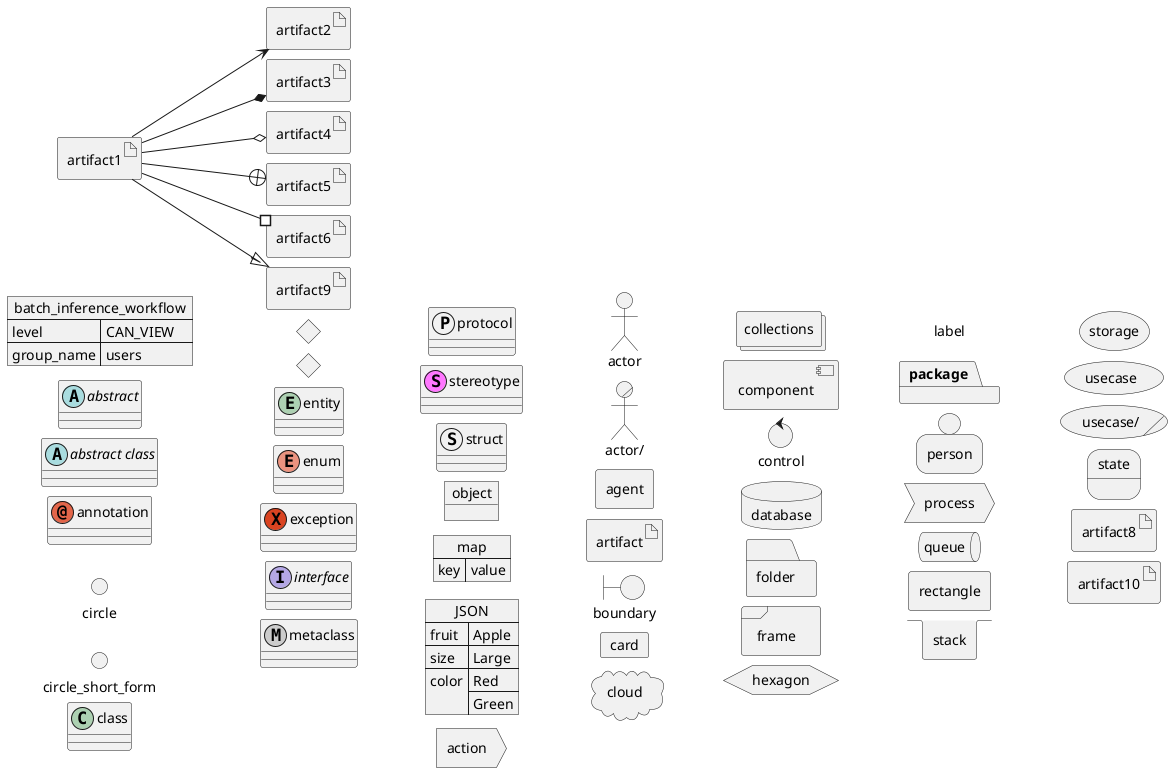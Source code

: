 @startuml
allowmixing
left to right direction
skinparam nodesep 10
skinparam linetype polyline

json batch_inference_workflow {
    "level": "CAN_VIEW",
    "group_name": "users"
}

abstract        abstract
abstract class  "abstract class"
annotation      annotation
circle          circle
()              circle_short_form
class           class
diamond         diamond
<>              diamond_short_form
entity          entity
enum            enum
exception       exception
interface       interface
metaclass       metaclass
protocol        protocol
stereotype      stereotype
struct          struct
object          object

map map {
 key => value
}
json JSON {
   "fruit":"Apple",
   "size":"Large",
   "color": ["Red", "Green"]
}
action action
actor actor
actor/ "actor/"
agent agent
artifact artifact
boundary boundary
card card
circle circle
cloud cloud
collections collections
component component
control control
database database
entity entity
'file file
folder folder
frame frame
hexagon hexagon
interface interface
label label
package package
person person
process process
queue queue
rectangle rectangle
stack stack
storage storage
usecase usecase
usecase/ "usecase/"
state state
artifact artifact1
artifact artifact2
artifact artifact3
artifact artifact4
artifact artifact5
artifact artifact6
'artifact artifact7
artifact artifact8
artifact artifact9
artifact artifact10

artifact1 --> artifact2
artifact1 --* artifact3
artifact1 --o artifact4
artifact1 --+ artifact5
artifact1 --# artifact6
'artifact1 -->> artifact7
'artifact1 --0 artifact8
artifact1 --^ artifact9
'artifact1 --(0 artifact10


'[i]
'node nodez {
'  portin p1
'  portin p2
'  portin p3
'  portout po1
'  portout po2
'  portout po3
'  file f1
'}
'[o]
'
'i --> p1
'i --> p2
'i --> p3
'p1 --> f1
'p2 --> f1
'po1 --> o
'po2 --> o
'po3 --> o
'f1 --> po1


'folder folder [
'This is a <b>folder
'----
'You can use separator
'====
'of different kind
'....
'and style
']
'
'node node [
'This is a <b>node
'----
'You can use separator
'====
'of different kind
'....
'and style
']
'
'database database [
'This is a <b>database
'----
'You can use separator
'====
'of different kind
'....
'and style
']
'
'usecase usecase [
'This is a <b>usecase
'----
'You can use separator
'====
'of different kind
'....
'and style
']
'
'card card [
'This is a <b>card
'----
'You can use separator
'====
'of different kind
'....
'and style
'<i><color:blue>(add from V1.2020.7)</color></i>
']

@enduml